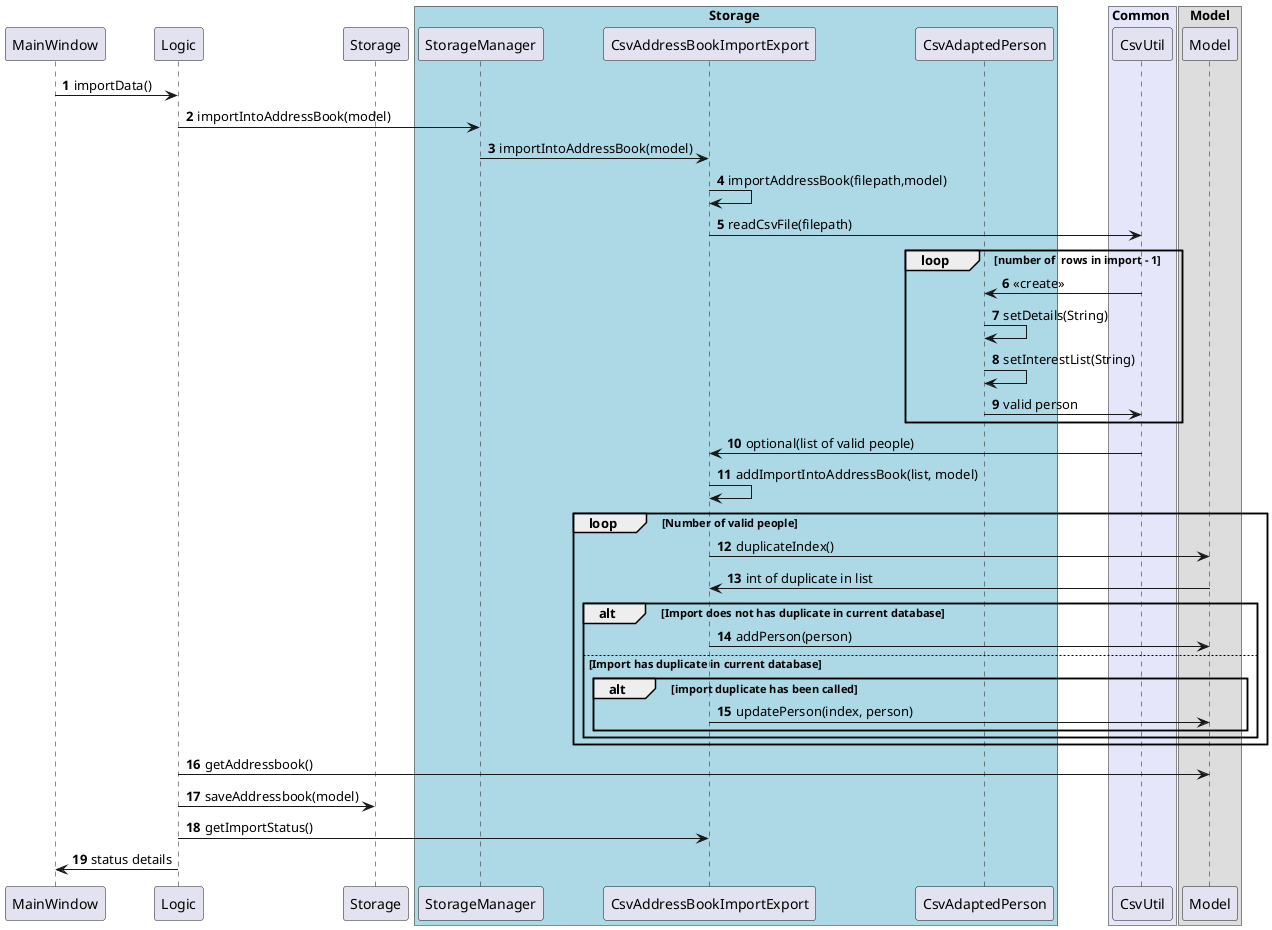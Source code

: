 @startuml
'https://plantuml.com/sequence-diagram

autonumber

participant MainWindow
participant Logic
participant CsvAddressBookImportExport
participant CsvUtil

participant CsvAdaptedPerson
participant Model
participant Storage
'
'
box Storage #LightBlue
    participant StorageManager
    participant CsvAddressBookImportExport
    participant CsvAdaptedPerson
end box
box Common #Lavender
    participant CsvUtil
end box


box Model
    participant Model
end box




MainWindow -> Logic: importData()
Logic -> StorageManager: importIntoAddressBook(model)
StorageManager -> CsvAddressBookImportExport: importIntoAddressBook(model)
CsvAddressBookImportExport -> CsvAddressBookImportExport: importAddressBook(filepath,model)
CsvAddressBookImportExport -> CsvUtil: readCsvFile(filepath)

loop number of  rows in import - 1

    CsvUtil -> CsvAdaptedPerson: <<create>>

    CsvAdaptedPerson -> CsvAdaptedPerson: setDetails(String)

    CsvAdaptedPerson -> CsvAdaptedPerson: setInterestList(String)
    CsvUtil <- CsvAdaptedPerson: valid person
    end

CsvAddressBookImportExport <- CsvUtil: optional(list of valid people)
CsvAddressBookImportExport -> CsvAddressBookImportExport: addImportIntoAddressBook(list, model)

loop Number of valid people
    CsvAddressBookImportExport  -> Model : duplicateIndex()

    CsvAddressBookImportExport <- Model : int of duplicate in list
    alt Import does not has duplicate in current database
        CsvAddressBookImportExport ->  Model: addPerson(person)
    else Import has duplicate in current database
        alt import duplicate has been called
                    CsvAddressBookImportExport ->  Model: updatePerson(index, person)
        end
    end
    end

Logic -> Model: getAddressbook()
Logic -> Storage: saveAddressbook(model)
Logic -> CsvAddressBookImportExport: getImportStatus()

MainWindow <- Logic: status details

@enduml
